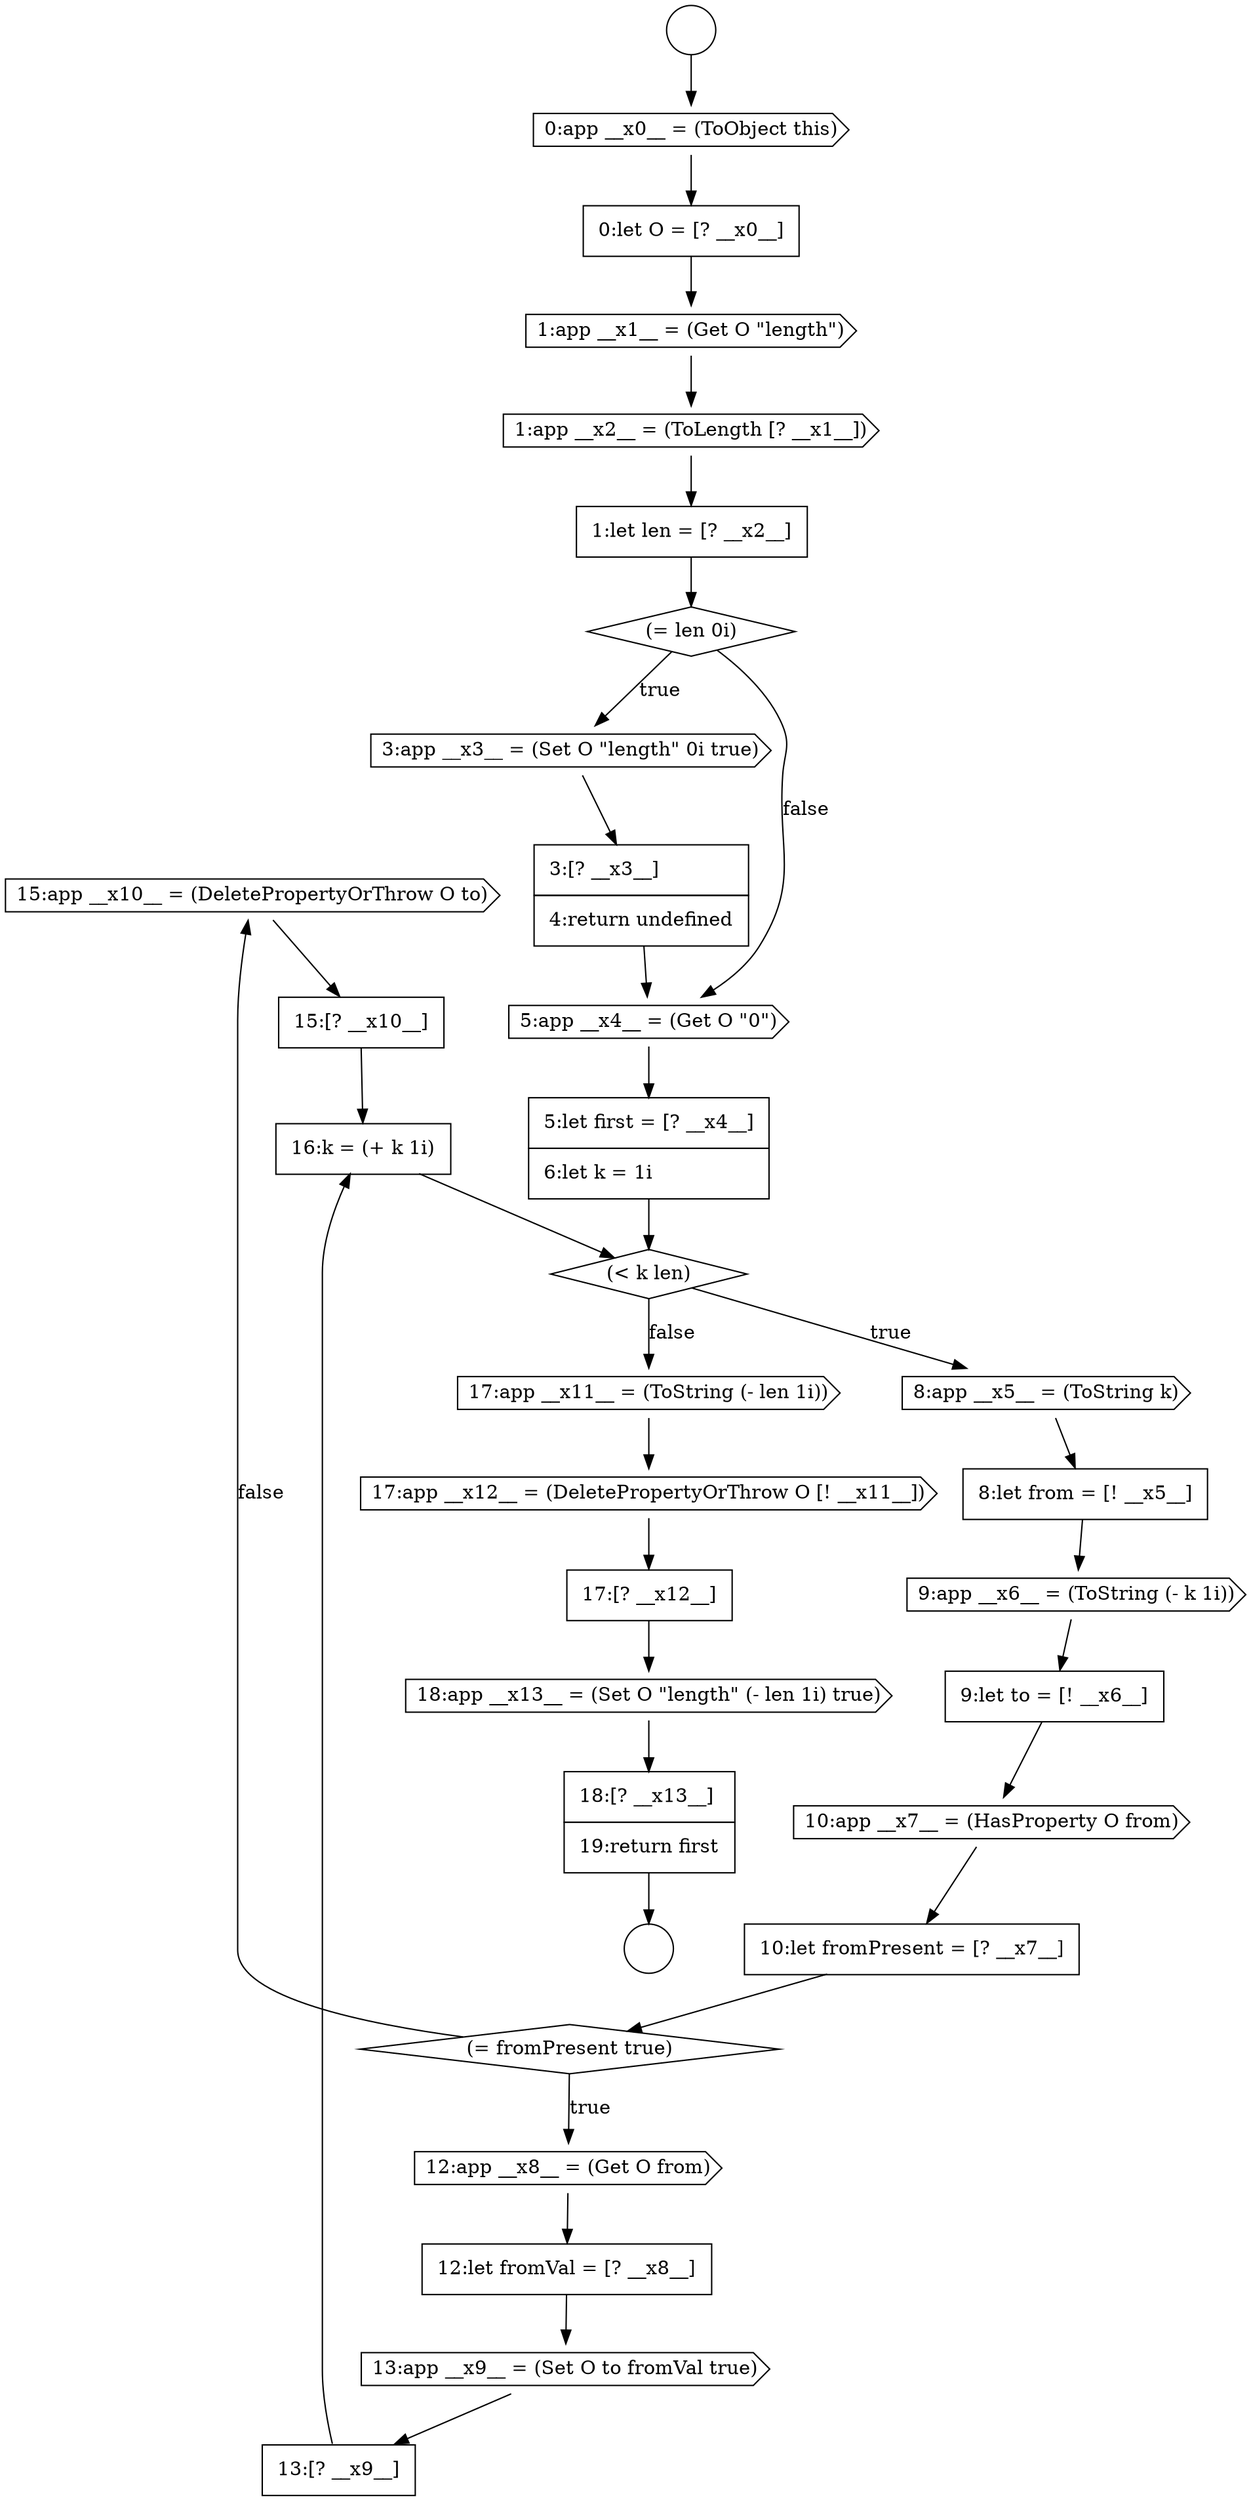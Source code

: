 digraph {
  node15303 [shape=cds, label=<<font color="black">15:app __x10__ = (DeletePropertyOrThrow O to)</font>> color="black" fillcolor="white" style=filled]
  node15293 [shape=none, margin=0, label=<<font color="black">
    <table border="0" cellborder="1" cellspacing="0" cellpadding="10">
      <tr><td align="left">8:let from = [! __x5__]</td></tr>
    </table>
  </font>> color="black" fillcolor="white" style=filled]
  node15295 [shape=none, margin=0, label=<<font color="black">
    <table border="0" cellborder="1" cellspacing="0" cellpadding="10">
      <tr><td align="left">9:let to = [! __x6__]</td></tr>
    </table>
  </font>> color="black" fillcolor="white" style=filled]
  node15286 [shape=diamond, label=<<font color="black">(= len 0i)</font>> color="black" fillcolor="white" style=filled]
  node15306 [shape=cds, label=<<font color="black">17:app __x11__ = (ToString (- len 1i))</font>> color="black" fillcolor="white" style=filled]
  node15289 [shape=cds, label=<<font color="black">5:app __x4__ = (Get O &quot;0&quot;)</font>> color="black" fillcolor="white" style=filled]
  node15298 [shape=diamond, label=<<font color="black">(= fromPresent true)</font>> color="black" fillcolor="white" style=filled]
  node15285 [shape=none, margin=0, label=<<font color="black">
    <table border="0" cellborder="1" cellspacing="0" cellpadding="10">
      <tr><td align="left">1:let len = [? __x2__]</td></tr>
    </table>
  </font>> color="black" fillcolor="white" style=filled]
  node15284 [shape=cds, label=<<font color="black">1:app __x2__ = (ToLength [? __x1__])</font>> color="black" fillcolor="white" style=filled]
  node15291 [shape=diamond, label=<<font color="black">(&lt; k len)</font>> color="black" fillcolor="white" style=filled]
  node15301 [shape=cds, label=<<font color="black">13:app __x9__ = (Set O to fromVal true)</font>> color="black" fillcolor="white" style=filled]
  node15308 [shape=none, margin=0, label=<<font color="black">
    <table border="0" cellborder="1" cellspacing="0" cellpadding="10">
      <tr><td align="left">17:[? __x12__]</td></tr>
    </table>
  </font>> color="black" fillcolor="white" style=filled]
  node15288 [shape=none, margin=0, label=<<font color="black">
    <table border="0" cellborder="1" cellspacing="0" cellpadding="10">
      <tr><td align="left">3:[? __x3__]</td></tr>
      <tr><td align="left">4:return undefined</td></tr>
    </table>
  </font>> color="black" fillcolor="white" style=filled]
  node15300 [shape=none, margin=0, label=<<font color="black">
    <table border="0" cellborder="1" cellspacing="0" cellpadding="10">
      <tr><td align="left">12:let fromVal = [? __x8__]</td></tr>
    </table>
  </font>> color="black" fillcolor="white" style=filled]
  node15292 [shape=cds, label=<<font color="black">8:app __x5__ = (ToString k)</font>> color="black" fillcolor="white" style=filled]
  node15287 [shape=cds, label=<<font color="black">3:app __x3__ = (Set O &quot;length&quot; 0i true)</font>> color="black" fillcolor="white" style=filled]
  node15282 [shape=none, margin=0, label=<<font color="black">
    <table border="0" cellborder="1" cellspacing="0" cellpadding="10">
      <tr><td align="left">0:let O = [? __x0__]</td></tr>
    </table>
  </font>> color="black" fillcolor="white" style=filled]
  node15299 [shape=cds, label=<<font color="black">12:app __x8__ = (Get O from)</font>> color="black" fillcolor="white" style=filled]
  node15296 [shape=cds, label=<<font color="black">10:app __x7__ = (HasProperty O from)</font>> color="black" fillcolor="white" style=filled]
  node15279 [shape=circle label=" " color="black" fillcolor="white" style=filled]
  node15302 [shape=none, margin=0, label=<<font color="black">
    <table border="0" cellborder="1" cellspacing="0" cellpadding="10">
      <tr><td align="left">13:[? __x9__]</td></tr>
    </table>
  </font>> color="black" fillcolor="white" style=filled]
  node15281 [shape=cds, label=<<font color="black">0:app __x0__ = (ToObject this)</font>> color="black" fillcolor="white" style=filled]
  node15290 [shape=none, margin=0, label=<<font color="black">
    <table border="0" cellborder="1" cellspacing="0" cellpadding="10">
      <tr><td align="left">5:let first = [? __x4__]</td></tr>
      <tr><td align="left">6:let k = 1i</td></tr>
    </table>
  </font>> color="black" fillcolor="white" style=filled]
  node15307 [shape=cds, label=<<font color="black">17:app __x12__ = (DeletePropertyOrThrow O [! __x11__])</font>> color="black" fillcolor="white" style=filled]
  node15280 [shape=circle label=" " color="black" fillcolor="white" style=filled]
  node15297 [shape=none, margin=0, label=<<font color="black">
    <table border="0" cellborder="1" cellspacing="0" cellpadding="10">
      <tr><td align="left">10:let fromPresent = [? __x7__]</td></tr>
    </table>
  </font>> color="black" fillcolor="white" style=filled]
  node15304 [shape=none, margin=0, label=<<font color="black">
    <table border="0" cellborder="1" cellspacing="0" cellpadding="10">
      <tr><td align="left">15:[? __x10__]</td></tr>
    </table>
  </font>> color="black" fillcolor="white" style=filled]
  node15283 [shape=cds, label=<<font color="black">1:app __x1__ = (Get O &quot;length&quot;)</font>> color="black" fillcolor="white" style=filled]
  node15294 [shape=cds, label=<<font color="black">9:app __x6__ = (ToString (- k 1i))</font>> color="black" fillcolor="white" style=filled]
  node15309 [shape=cds, label=<<font color="black">18:app __x13__ = (Set O &quot;length&quot; (- len 1i) true)</font>> color="black" fillcolor="white" style=filled]
  node15310 [shape=none, margin=0, label=<<font color="black">
    <table border="0" cellborder="1" cellspacing="0" cellpadding="10">
      <tr><td align="left">18:[? __x13__]</td></tr>
      <tr><td align="left">19:return first</td></tr>
    </table>
  </font>> color="black" fillcolor="white" style=filled]
  node15305 [shape=none, margin=0, label=<<font color="black">
    <table border="0" cellborder="1" cellspacing="0" cellpadding="10">
      <tr><td align="left">16:k = (+ k 1i)</td></tr>
    </table>
  </font>> color="black" fillcolor="white" style=filled]
  node15286 -> node15287 [label=<<font color="black">true</font>> color="black"]
  node15286 -> node15289 [label=<<font color="black">false</font>> color="black"]
  node15294 -> node15295 [ color="black"]
  node15288 -> node15289 [ color="black"]
  node15282 -> node15283 [ color="black"]
  node15300 -> node15301 [ color="black"]
  node15290 -> node15291 [ color="black"]
  node15302 -> node15305 [ color="black"]
  node15308 -> node15309 [ color="black"]
  node15305 -> node15291 [ color="black"]
  node15296 -> node15297 [ color="black"]
  node15297 -> node15298 [ color="black"]
  node15283 -> node15284 [ color="black"]
  node15309 -> node15310 [ color="black"]
  node15304 -> node15305 [ color="black"]
  node15281 -> node15282 [ color="black"]
  node15306 -> node15307 [ color="black"]
  node15295 -> node15296 [ color="black"]
  node15289 -> node15290 [ color="black"]
  node15310 -> node15280 [ color="black"]
  node15291 -> node15292 [label=<<font color="black">true</font>> color="black"]
  node15291 -> node15306 [label=<<font color="black">false</font>> color="black"]
  node15307 -> node15308 [ color="black"]
  node15285 -> node15286 [ color="black"]
  node15284 -> node15285 [ color="black"]
  node15292 -> node15293 [ color="black"]
  node15303 -> node15304 [ color="black"]
  node15298 -> node15299 [label=<<font color="black">true</font>> color="black"]
  node15298 -> node15303 [label=<<font color="black">false</font>> color="black"]
  node15299 -> node15300 [ color="black"]
  node15279 -> node15281 [ color="black"]
  node15301 -> node15302 [ color="black"]
  node15293 -> node15294 [ color="black"]
  node15287 -> node15288 [ color="black"]
}
